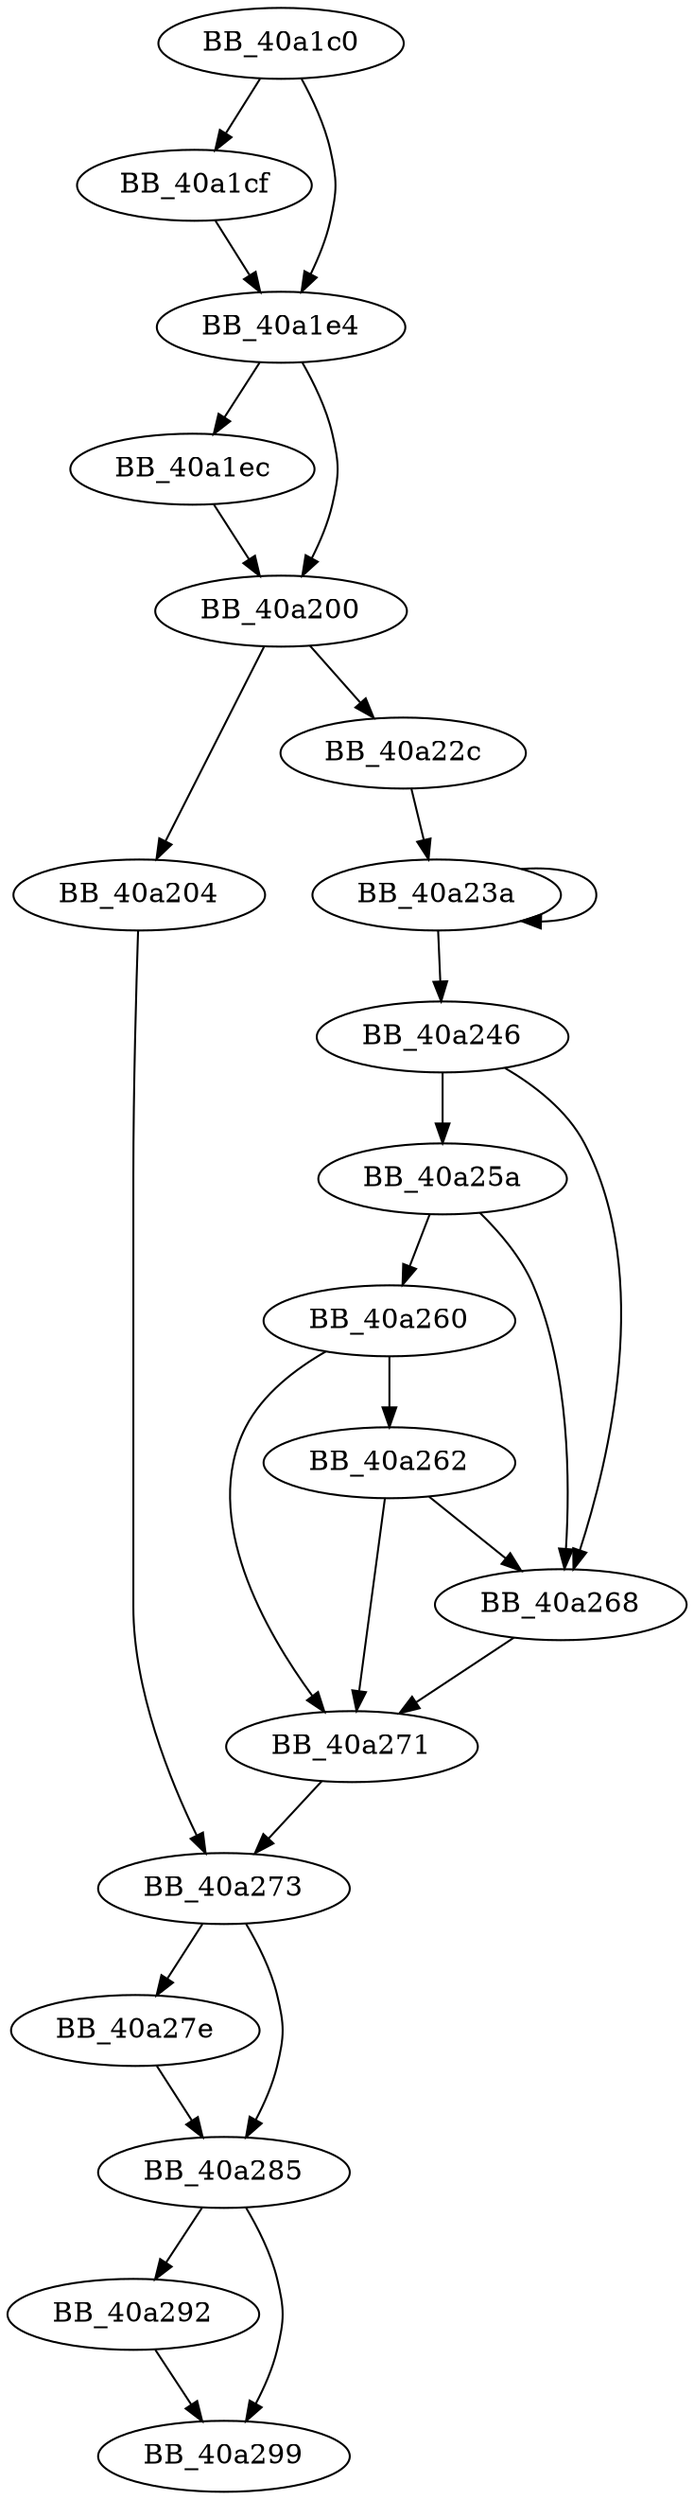 DiGraph __alldvrm{
BB_40a1c0->BB_40a1cf
BB_40a1c0->BB_40a1e4
BB_40a1cf->BB_40a1e4
BB_40a1e4->BB_40a1ec
BB_40a1e4->BB_40a200
BB_40a1ec->BB_40a200
BB_40a200->BB_40a204
BB_40a200->BB_40a22c
BB_40a204->BB_40a273
BB_40a22c->BB_40a23a
BB_40a23a->BB_40a23a
BB_40a23a->BB_40a246
BB_40a246->BB_40a25a
BB_40a246->BB_40a268
BB_40a25a->BB_40a260
BB_40a25a->BB_40a268
BB_40a260->BB_40a262
BB_40a260->BB_40a271
BB_40a262->BB_40a268
BB_40a262->BB_40a271
BB_40a268->BB_40a271
BB_40a271->BB_40a273
BB_40a273->BB_40a27e
BB_40a273->BB_40a285
BB_40a27e->BB_40a285
BB_40a285->BB_40a292
BB_40a285->BB_40a299
BB_40a292->BB_40a299
}
